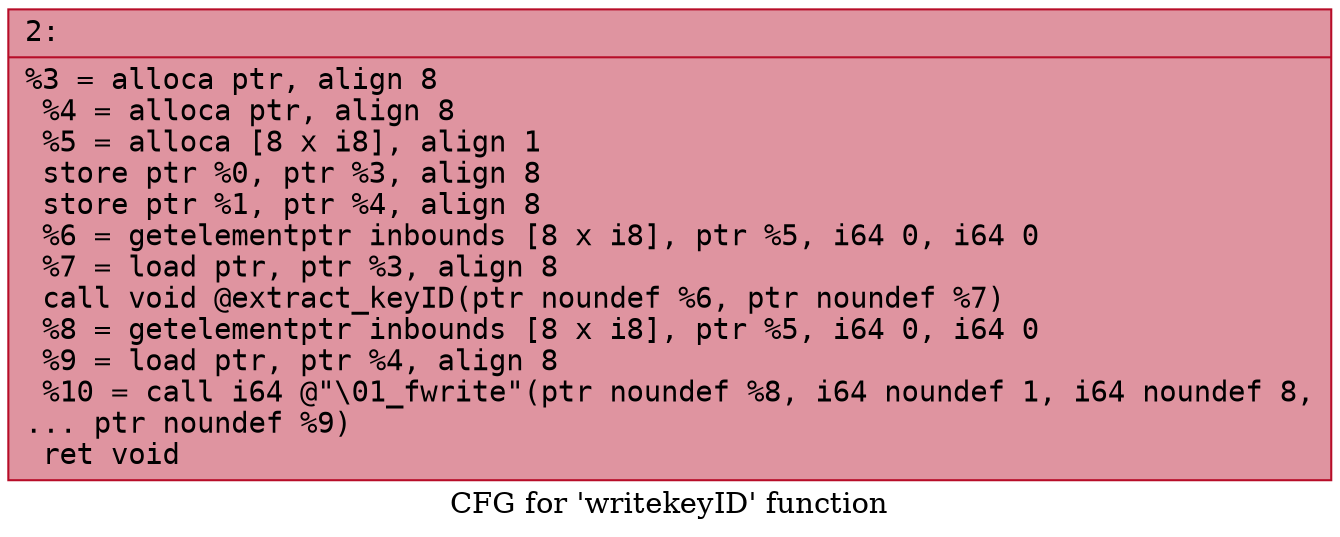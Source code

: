 digraph "CFG for 'writekeyID' function" {
	label="CFG for 'writekeyID' function";

	Node0x6000011f74d0 [shape=record,color="#b70d28ff", style=filled, fillcolor="#b70d2870" fontname="Courier",label="{2:\l|  %3 = alloca ptr, align 8\l  %4 = alloca ptr, align 8\l  %5 = alloca [8 x i8], align 1\l  store ptr %0, ptr %3, align 8\l  store ptr %1, ptr %4, align 8\l  %6 = getelementptr inbounds [8 x i8], ptr %5, i64 0, i64 0\l  %7 = load ptr, ptr %3, align 8\l  call void @extract_keyID(ptr noundef %6, ptr noundef %7)\l  %8 = getelementptr inbounds [8 x i8], ptr %5, i64 0, i64 0\l  %9 = load ptr, ptr %4, align 8\l  %10 = call i64 @\"\\01_fwrite\"(ptr noundef %8, i64 noundef 1, i64 noundef 8,\l... ptr noundef %9)\l  ret void\l}"];
}
